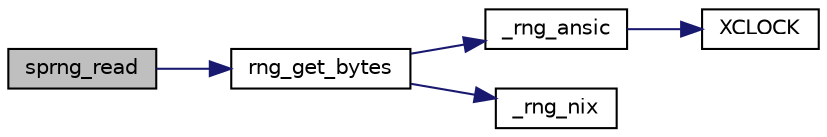 digraph "sprng_read"
{
 // LATEX_PDF_SIZE
  edge [fontname="Helvetica",fontsize="10",labelfontname="Helvetica",labelfontsize="10"];
  node [fontname="Helvetica",fontsize="10",shape=record];
  rankdir="LR";
  Node10 [label="sprng_read",height=0.2,width=0.4,color="black", fillcolor="grey75", style="filled", fontcolor="black",tooltip="Read from the PRNG."];
  Node10 -> Node11 [color="midnightblue",fontsize="10",style="solid",fontname="Helvetica"];
  Node11 [label="rng_get_bytes",height=0.2,width=0.4,color="black", fillcolor="white", style="filled",URL="$tomcrypt__prng_8h.html#ace80a0f11a76e7ebd59c2188b2ec2520",tooltip="Read the system RNG."];
  Node11 -> Node12 [color="midnightblue",fontsize="10",style="solid",fontname="Helvetica"];
  Node12 [label="_rng_ansic",height=0.2,width=0.4,color="black", fillcolor="white", style="filled",URL="$rng__get__bytes_8c.html#af779fc65e3d8cffba45aa4ca3e6e1ace",tooltip=" "];
  Node12 -> Node13 [color="midnightblue",fontsize="10",style="solid",fontname="Helvetica"];
  Node13 [label="XCLOCK",height=0.2,width=0.4,color="black", fillcolor="white", style="filled",URL="$tomcrypt__cfg_8h.html#a87093d90435a60f5cbb14bcca6191c76",tooltip=" "];
  Node11 -> Node14 [color="midnightblue",fontsize="10",style="solid",fontname="Helvetica"];
  Node14 [label="_rng_nix",height=0.2,width=0.4,color="black", fillcolor="white", style="filled",URL="$rng__get__bytes_8c.html#a1384ad1a46527e2b6f22c85bdcc7f2fa",tooltip=" "];
}
